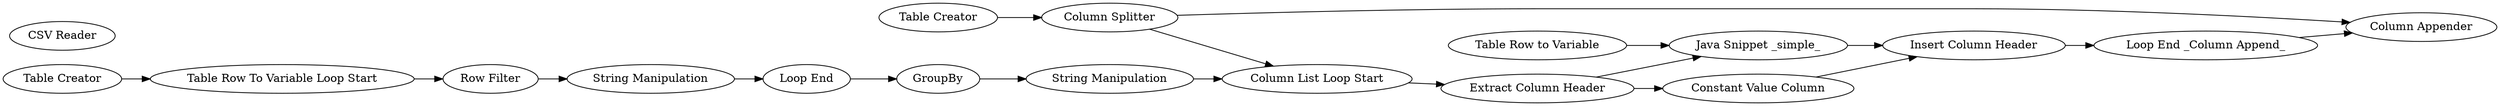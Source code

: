 digraph {
	1 [label="Table Creator"]
	2 [label="Table Creator"]
	18 [label="Column Splitter"]
	19 [label="Column Appender"]
	4 [label="Table Row To Variable Loop Start"]
	6 [label="Loop End"]
	10 [label="String Manipulation"]
	11 [label="Row Filter"]
	12 [label=GroupBy]
	13 [label="String Manipulation"]
	3 [label="Column List Loop Start"]
	7 [label="Extract Column Header"]
	8 [label="Java Snippet _simple_"]
	9 [label="Loop End _Column Append_"]
	14 [label="Table Row to Variable"]
	15 [label="Insert Column Header"]
	17 [label="Constant Value Column"]
	33 [label="CSV Reader"]
	4 -> 11
	6 -> 12
	10 -> 6
	11 -> 10
	12 -> 13
	3 -> 7
	7 -> 17
	7 -> 8
	8 -> 15
	14 -> 8
	15 -> 9
	17 -> 15
	1 -> 18
	2 -> 4
	18 -> 19
	18 -> 3
	13 -> 3
	9 -> 19
	rankdir=LR
}
